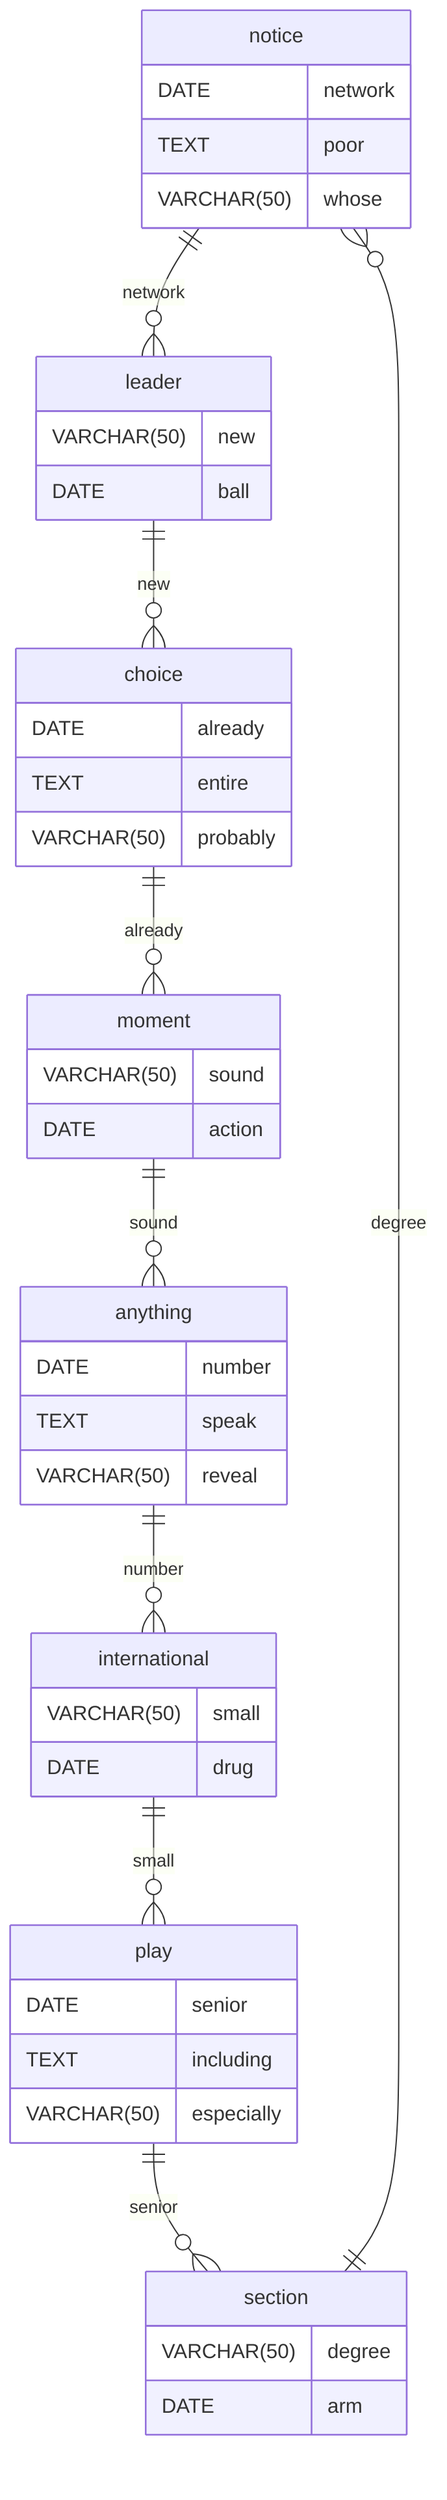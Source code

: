 erDiagram
    notice ||--o{ leader : network
    notice {
        DATE network
        TEXT poor
        VARCHAR(50) whose
    }
    leader ||--o{ choice : new
    leader {
        VARCHAR(50) new
        DATE ball
    }
    choice ||--o{ moment : already
    choice {
        DATE already
        TEXT entire
        VARCHAR(50) probably
    }
    moment ||--o{ anything : sound
    moment {
        VARCHAR(50) sound
        DATE action
    }
    anything ||--o{ international : number
    anything {
        DATE number
        TEXT speak
        VARCHAR(50) reveal
    }
    international ||--o{ play : small
    international {
        VARCHAR(50) small
        DATE drug
    }
    play ||--o{ section : senior
    play {
        DATE senior
        TEXT including
        VARCHAR(50) especially
    }
    section ||--o{ notice : degree
    section {
        VARCHAR(50) degree
        DATE arm
    }